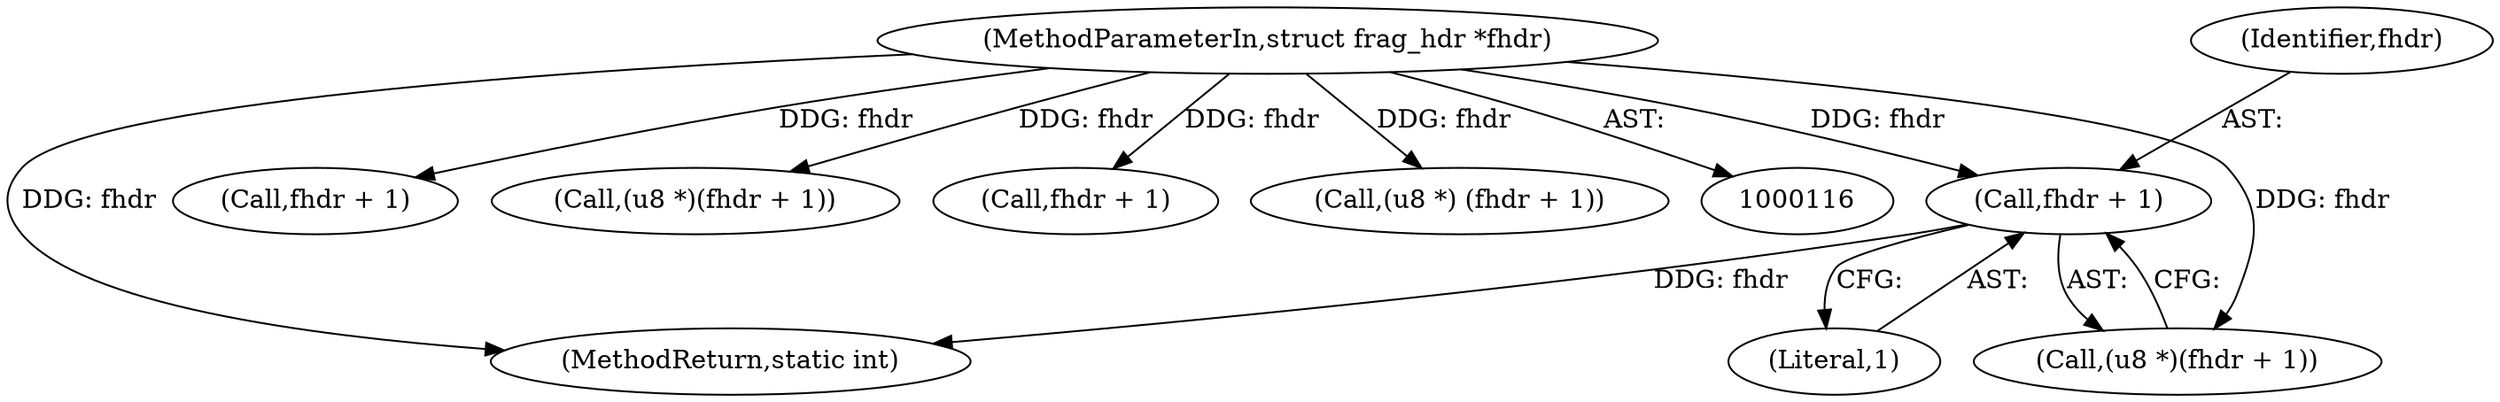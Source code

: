 digraph "0_linux_70789d7052239992824628db8133de08dc78e593_0@pointer" {
"1000165" [label="(Call,fhdr + 1)"];
"1000119" [label="(MethodParameterIn,struct frag_hdr *fhdr)"];
"1000163" [label="(Call,(u8 *)(fhdr + 1))"];
"1000227" [label="(Call,fhdr + 1)"];
"1000166" [label="(Identifier,fhdr)"];
"1000225" [label="(Call,(u8 *)(fhdr + 1))"];
"1000119" [label="(MethodParameterIn,struct frag_hdr *fhdr)"];
"1000333" [label="(Call,fhdr + 1)"];
"1000716" [label="(MethodReturn,static int)"];
"1000167" [label="(Literal,1)"];
"1000331" [label="(Call,(u8 *) (fhdr + 1))"];
"1000165" [label="(Call,fhdr + 1)"];
"1000165" -> "1000163"  [label="AST: "];
"1000165" -> "1000167"  [label="CFG: "];
"1000166" -> "1000165"  [label="AST: "];
"1000167" -> "1000165"  [label="AST: "];
"1000163" -> "1000165"  [label="CFG: "];
"1000165" -> "1000716"  [label="DDG: fhdr"];
"1000119" -> "1000165"  [label="DDG: fhdr"];
"1000119" -> "1000116"  [label="AST: "];
"1000119" -> "1000716"  [label="DDG: fhdr"];
"1000119" -> "1000163"  [label="DDG: fhdr"];
"1000119" -> "1000225"  [label="DDG: fhdr"];
"1000119" -> "1000227"  [label="DDG: fhdr"];
"1000119" -> "1000331"  [label="DDG: fhdr"];
"1000119" -> "1000333"  [label="DDG: fhdr"];
}

